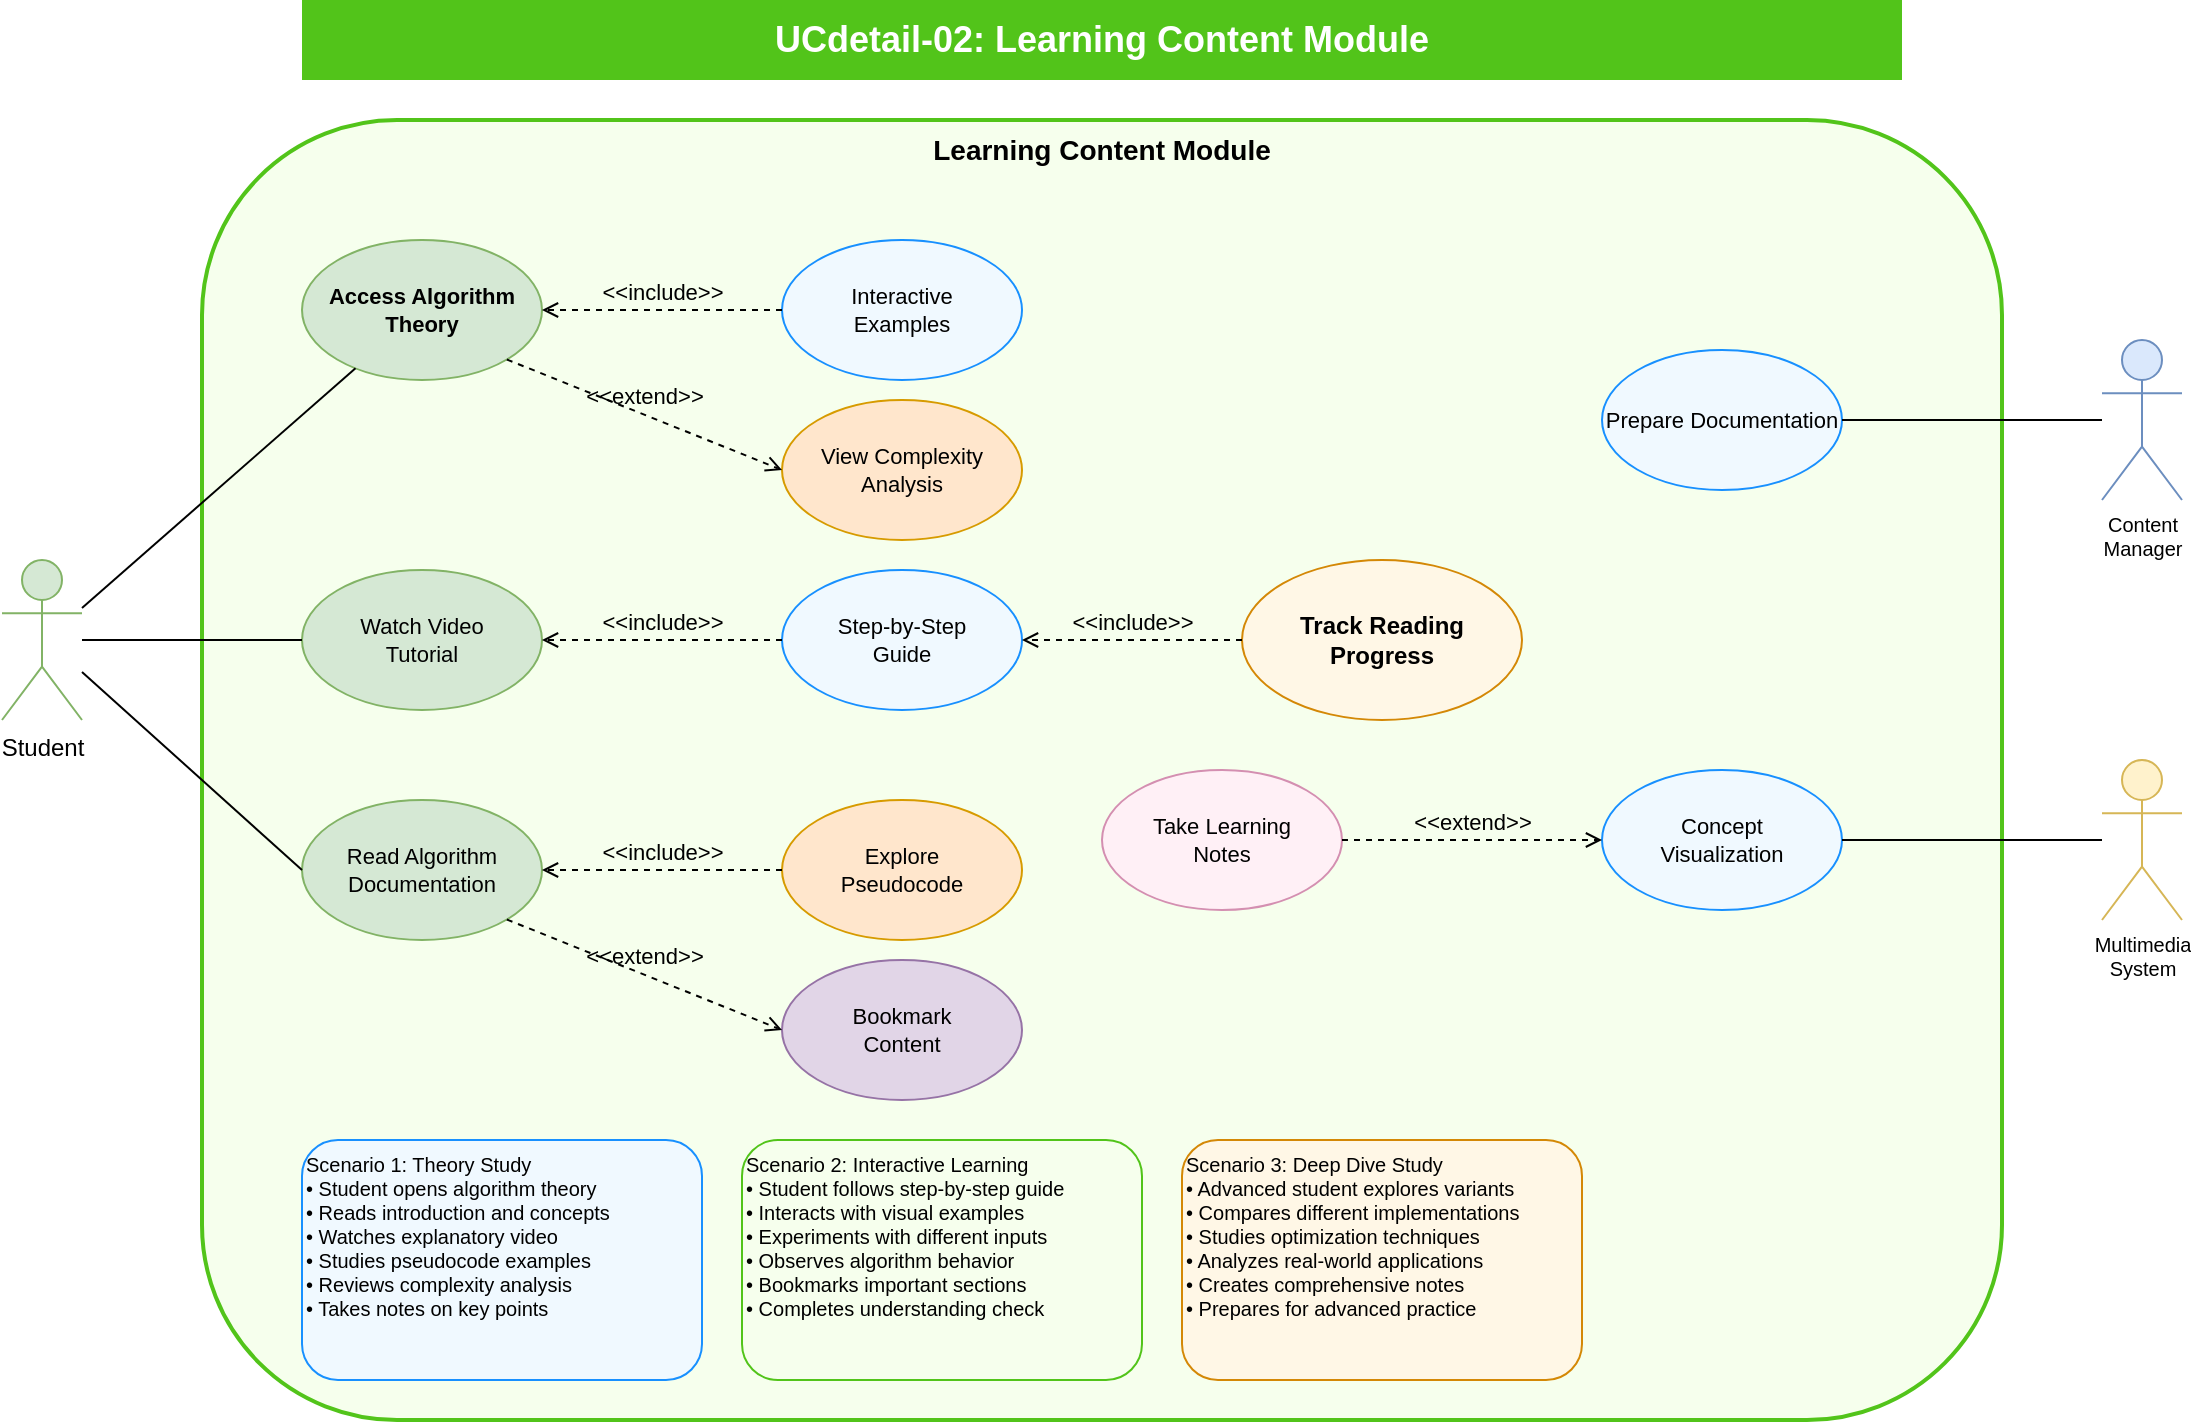 <mxfile>
    <diagram name="UCdetail-02: Learning Content Module" id="ucdetail-02">
        <mxGraphModel dx="801" dy="610" grid="1" gridSize="10" guides="1" tooltips="1" connect="1" arrows="1" fold="1" page="1" pageScale="1" pageWidth="1200" pageHeight="800" math="0" shadow="0">
            <root>
                <mxCell id="0"/>
                <mxCell id="1" parent="0"/>
                <mxCell id="title" value="UCdetail-02: Learning Content Module" style="text;html=1;align=center;verticalAlign=middle;whiteSpace=wrap;rounded=0;fontSize=18;fontStyle=1;fillColor=#52c41a;fontColor=#ffffff" parent="1" vertex="1">
                    <mxGeometry x="200" y="20" width="800" height="40" as="geometry"/>
                </mxCell>
                <mxCell id="system-boundary" value="Learning Content Module" style="rounded=1;whiteSpace=wrap;html=1;fontSize=14;fontStyle=1;fillColor=#f6ffed;strokeColor=#52c41a;strokeWidth=2;verticalAlign=top" parent="1" vertex="1">
                    <mxGeometry x="150" y="80" width="900" height="650" as="geometry"/>
                </mxCell>
                <mxCell id="student" value="Student" style="shape=umlActor;verticalLabelPosition=bottom;verticalAlign=top;html=1;outlineConnect=0;fontSize=12;fillColor=#d5e8d4;strokeColor=#82b366" parent="1" vertex="1">
                    <mxGeometry x="50" y="300" width="40" height="80" as="geometry"/>
                </mxCell>
                <mxCell id="content-manager" value="Content&#xa;Manager" style="shape=umlActor;verticalLabelPosition=bottom;verticalAlign=top;html=1;outlineConnect=0;fontSize=10;fillColor=#dae8fc;strokeColor=#6c8ebf" parent="1" vertex="1">
                    <mxGeometry x="1100" y="190" width="40" height="80" as="geometry"/>
                </mxCell>
                <mxCell id="multimedia-system" value="Multimedia&#xa;System" style="shape=umlActor;verticalLabelPosition=bottom;verticalAlign=top;html=1;outlineConnect=0;fontSize=10;fillColor=#fff2cc;strokeColor=#d6b656" parent="1" vertex="1">
                    <mxGeometry x="1100" y="400" width="40" height="80" as="geometry"/>
                </mxCell>
                <mxCell id="access-theory" value="Access Algorithm&#xa;Theory" style="ellipse;whiteSpace=wrap;html=1;fontSize=11;fillColor=#d5e8d4;strokeColor=#82b366;fontStyle=1" parent="1" vertex="1">
                    <mxGeometry x="200" y="140" width="120" height="70" as="geometry"/>
                </mxCell>
                <mxCell id="watch-video-tutorial" value="Watch Video&#xa;Tutorial" style="ellipse;whiteSpace=wrap;html=1;fontSize=11;fillColor=#d5e8d4;strokeColor=#82b366" parent="1" vertex="1">
                    <mxGeometry x="200" y="305" width="120" height="70" as="geometry"/>
                </mxCell>
                <mxCell id="read-documentation" value="Read Algorithm&#xa;Documentation" style="ellipse;whiteSpace=wrap;html=1;fontSize=11;fillColor=#d5e8d4;strokeColor=#82b366" parent="1" vertex="1">
                    <mxGeometry x="200" y="420" width="120" height="70" as="geometry"/>
                </mxCell>
                <mxCell id="explore-pseudocode" value="Explore&#xa;Pseudocode" style="ellipse;whiteSpace=wrap;html=1;fontSize=11;fillColor=#ffe6cc;strokeColor=#d79b00" parent="1" vertex="1">
                    <mxGeometry x="440" y="420" width="120" height="70" as="geometry"/>
                </mxCell>
                <mxCell id="view-complexity-analysis" value="View Complexity&#xa;Analysis" style="ellipse;whiteSpace=wrap;html=1;fontSize=11;fillColor=#ffe6cc;strokeColor=#d79b00" parent="1" vertex="1">
                    <mxGeometry x="440" y="220" width="120" height="70" as="geometry"/>
                </mxCell>
                <mxCell id="interactive-examples" value="Interactive&#xa;Examples" style="ellipse;whiteSpace=wrap;html=1;fontSize=11;fillColor=#f0f9ff;strokeColor=#1890ff" parent="1" vertex="1">
                    <mxGeometry x="440" y="140" width="120" height="70" as="geometry"/>
                </mxCell>
                <mxCell id="step-by-step-guide" value="Step-by-Step&#xa;Guide" style="ellipse;whiteSpace=wrap;html=1;fontSize=11;fillColor=#f0f9ff;strokeColor=#1890ff" parent="1" vertex="1">
                    <mxGeometry x="440" y="305" width="120" height="70" as="geometry"/>
                </mxCell>
                <mxCell id="concept-visualization" value="Concept&#xa;Visualization" style="ellipse;whiteSpace=wrap;html=1;fontSize=11;fillColor=#f0f9ff;strokeColor=#1890ff" parent="1" vertex="1">
                    <mxGeometry x="850" y="405" width="120" height="70" as="geometry"/>
                </mxCell>
                <mxCell id="bookmark-content" value="Bookmark&#xa;Content" style="ellipse;whiteSpace=wrap;html=1;fontSize=11;fillColor=#e1d5e7;strokeColor=#9673a6" parent="1" vertex="1">
                    <mxGeometry x="440" y="500" width="120" height="70" as="geometry"/>
                </mxCell>
                <mxCell id="track-reading-progress" value="Track Reading&#xa;Progress" style="ellipse;whiteSpace=wrap;html=1;fontSize=12;fillColor=#fff7e6;strokeColor=#d48806;fontStyle=1" parent="1" vertex="1">
                    <mxGeometry x="670" y="300" width="140" height="80" as="geometry"/>
                </mxCell>
                <mxCell id="take-notes" value="Take Learning&#xa;Notes" style="ellipse;whiteSpace=wrap;html=1;fontSize=11;fillColor=#fff0f6;strokeColor=#d48fb1" parent="1" vertex="1">
                    <mxGeometry x="600" y="405" width="120" height="70" as="geometry"/>
                </mxCell>
                <mxCell id="scenario-theory" value="Scenario 1: Theory Study&#xa;• Student opens algorithm theory&#xa;• Reads introduction and concepts&#xa;• Watches explanatory video&#xa;• Studies pseudocode examples&#xa;• Reviews complexity analysis&#xa;• Takes notes on key points" style="rounded=1;whiteSpace=wrap;html=1;fontSize=10;align=left;verticalAlign=top;fillColor=#f0f9ff;strokeColor=#1890ff" parent="1" vertex="1">
                    <mxGeometry x="200" y="590" width="200" height="120" as="geometry"/>
                </mxCell>
                <mxCell id="scenario-interactive" value="Scenario 2: Interactive Learning&#xa;• Student follows step-by-step guide&#xa;• Interacts with visual examples&#xa;• Experiments with different inputs&#xa;• Observes algorithm behavior&#xa;• Bookmarks important sections&#xa;• Completes understanding check" style="rounded=1;whiteSpace=wrap;html=1;fontSize=10;align=left;verticalAlign=top;fillColor=#f6ffed;strokeColor=#52c41a" parent="1" vertex="1">
                    <mxGeometry x="420" y="590" width="200" height="120" as="geometry"/>
                </mxCell>
                <mxCell id="scenario-deep-dive" value="Scenario 3: Deep Dive Study&#xa;• Advanced student explores variants&#xa;• Compares different implementations&#xa;• Studies optimization techniques&#xa;• Analyzes real-world applications&#xa;• Creates comprehensive notes&#xa;• Prepares for advanced practice" style="rounded=1;whiteSpace=wrap;html=1;fontSize=10;align=left;verticalAlign=top;fillColor=#fff7e6;strokeColor=#d48806" parent="1" vertex="1">
                    <mxGeometry x="640" y="590" width="200" height="120" as="geometry"/>
                </mxCell>
                <mxCell id="student-theory" value="" style="endArrow=none;html=1;rounded=0;fontSize=12;startSize=8;endSize=8;exitX=1;exitY=0.3;" parent="1" source="student" target="access-theory" edge="1">
                    <mxGeometry width="50" height="50" relative="1" as="geometry">
                        <mxPoint x="400" y="400" as="sourcePoint"/>
                        <mxPoint x="450" y="350" as="targetPoint"/>
                    </mxGeometry>
                </mxCell>
                <mxCell id="student-watch" value="" style="endArrow=none;html=1;rounded=0;fontSize=12;startSize=8;endSize=8;exitX=1;exitY=0.5;" parent="1" source="student" target="watch-video-tutorial" edge="1">
                    <mxGeometry width="50" height="50" relative="1" as="geometry">
                        <mxPoint x="400" y="400" as="sourcePoint"/>
                        <mxPoint x="450" y="350" as="targetPoint"/>
                    </mxGeometry>
                </mxCell>
                <mxCell id="student-progress" value="" style="endArrow=none;html=1;rounded=0;fontSize=12;startSize=8;endSize=8;exitX=1;exitY=0.7;entryX=0;entryY=0.5;entryDx=0;entryDy=0;" parent="1" source="student" target="read-documentation" edge="1">
                    <mxGeometry width="50" height="50" relative="1" as="geometry">
                        <mxPoint x="400" y="400" as="sourcePoint"/>
                        <mxPoint x="450" y="350" as="targetPoint"/>
                    </mxGeometry>
                </mxCell>
                <mxCell id="multimedia-connection" value="" style="endArrow=none;html=1;rounded=0;fontSize=12;startSize=8;endSize=8;" parent="1" source="multimedia-system" target="concept-visualization" edge="1">
                    <mxGeometry width="50" height="50" relative="1" as="geometry">
                        <mxPoint x="400" y="400" as="sourcePoint"/>
                        <mxPoint x="450" y="350" as="targetPoint"/>
                    </mxGeometry>
                </mxCell>
                <mxCell id="5" value="&amp;lt;&amp;lt;extend&amp;gt;&amp;gt;" style="html=1;verticalAlign=bottom;labelBackgroundColor=none;endArrow=open;endFill=0;dashed=1;exitX=1;exitY=0.5;exitDx=0;exitDy=0;entryX=0;entryY=0.5;entryDx=0;entryDy=0;" parent="1" source="take-notes" target="concept-visualization" edge="1">
                    <mxGeometry width="160" relative="1" as="geometry">
                        <mxPoint x="620" y="380" as="sourcePoint"/>
                        <mxPoint x="303" y="479" as="targetPoint"/>
                    </mxGeometry>
                </mxCell>
                <mxCell id="10" value="&amp;lt;&amp;lt;include&amp;gt;&amp;gt;" style="html=1;verticalAlign=bottom;labelBackgroundColor=none;endArrow=open;endFill=0;dashed=1;entryX=1;entryY=0.5;entryDx=0;entryDy=0;exitX=0;exitY=0.5;exitDx=0;exitDy=0;" edge="1" parent="1" source="interactive-examples" target="access-theory">
                    <mxGeometry width="160" relative="1" as="geometry">
                        <mxPoint x="300" y="180" as="sourcePoint"/>
                        <mxPoint x="460" y="180" as="targetPoint"/>
                    </mxGeometry>
                </mxCell>
                <mxCell id="11" value="&amp;lt;&amp;lt;include&amp;gt;&amp;gt;" style="html=1;verticalAlign=bottom;labelBackgroundColor=none;endArrow=open;endFill=0;dashed=1;entryX=1;entryY=0.5;entryDx=0;entryDy=0;exitX=0;exitY=0.5;exitDx=0;exitDy=0;" edge="1" parent="1" source="step-by-step-guide" target="watch-video-tutorial">
                    <mxGeometry width="160" relative="1" as="geometry">
                        <mxPoint x="450" y="205" as="sourcePoint"/>
                        <mxPoint x="330" y="205" as="targetPoint"/>
                    </mxGeometry>
                </mxCell>
                <mxCell id="12" value="&amp;lt;&amp;lt;include&amp;gt;&amp;gt;" style="html=1;verticalAlign=bottom;labelBackgroundColor=none;endArrow=open;endFill=0;dashed=1;entryX=1;entryY=0.5;entryDx=0;entryDy=0;exitX=0;exitY=0.5;exitDx=0;exitDy=0;" edge="1" parent="1" source="explore-pseudocode" target="read-documentation">
                    <mxGeometry width="160" relative="1" as="geometry">
                        <mxPoint x="450" y="350" as="sourcePoint"/>
                        <mxPoint x="330" y="350" as="targetPoint"/>
                    </mxGeometry>
                </mxCell>
                <mxCell id="13" value="&amp;lt;&amp;lt;include&amp;gt;&amp;gt;" style="html=1;verticalAlign=bottom;labelBackgroundColor=none;endArrow=open;endFill=0;dashed=1;entryX=1;entryY=0.5;entryDx=0;entryDy=0;exitX=0;exitY=0.5;exitDx=0;exitDy=0;" edge="1" parent="1" source="track-reading-progress" target="step-by-step-guide">
                    <mxGeometry width="160" relative="1" as="geometry">
                        <mxPoint x="450" y="350" as="sourcePoint"/>
                        <mxPoint x="330" y="350" as="targetPoint"/>
                    </mxGeometry>
                </mxCell>
                <mxCell id="14" value="&amp;lt;&amp;lt;extend&amp;gt;&amp;gt;" style="html=1;verticalAlign=bottom;labelBackgroundColor=none;endArrow=open;endFill=0;dashed=1;entryX=0;entryY=0.5;entryDx=0;entryDy=0;exitX=1;exitY=1;exitDx=0;exitDy=0;" edge="1" parent="1" source="read-documentation" target="bookmark-content">
                    <mxGeometry width="160" relative="1" as="geometry">
                        <mxPoint x="450" y="545" as="sourcePoint"/>
                        <mxPoint x="313" y="489" as="targetPoint"/>
                    </mxGeometry>
                </mxCell>
                <mxCell id="15" value="&amp;lt;&amp;lt;extend&amp;gt;&amp;gt;" style="html=1;verticalAlign=bottom;labelBackgroundColor=none;endArrow=open;endFill=0;dashed=1;entryX=0;entryY=0.5;entryDx=0;entryDy=0;exitX=1;exitY=1;exitDx=0;exitDy=0;" edge="1" parent="1" source="access-theory" target="view-complexity-analysis">
                    <mxGeometry width="160" relative="1" as="geometry">
                        <mxPoint x="450" y="545" as="sourcePoint"/>
                        <mxPoint x="330" y="465" as="targetPoint"/>
                    </mxGeometry>
                </mxCell>
                <mxCell id="16" value="Prepare Documentation" style="ellipse;whiteSpace=wrap;html=1;fontSize=11;fillColor=#f0f9ff;strokeColor=#1890ff" vertex="1" parent="1">
                    <mxGeometry x="850" y="195" width="120" height="70" as="geometry"/>
                </mxCell>
                <mxCell id="17" value="" style="endArrow=none;html=1;rounded=0;fontSize=12;startSize=8;endSize=8;entryX=1;entryY=0.5;entryDx=0;entryDy=0;" edge="1" parent="1" source="content-manager" target="16">
                    <mxGeometry width="50" height="50" relative="1" as="geometry">
                        <mxPoint x="1110" y="450" as="sourcePoint"/>
                        <mxPoint x="980" y="450" as="targetPoint"/>
                    </mxGeometry>
                </mxCell>
            </root>
        </mxGraphModel>
    </diagram>
</mxfile>
